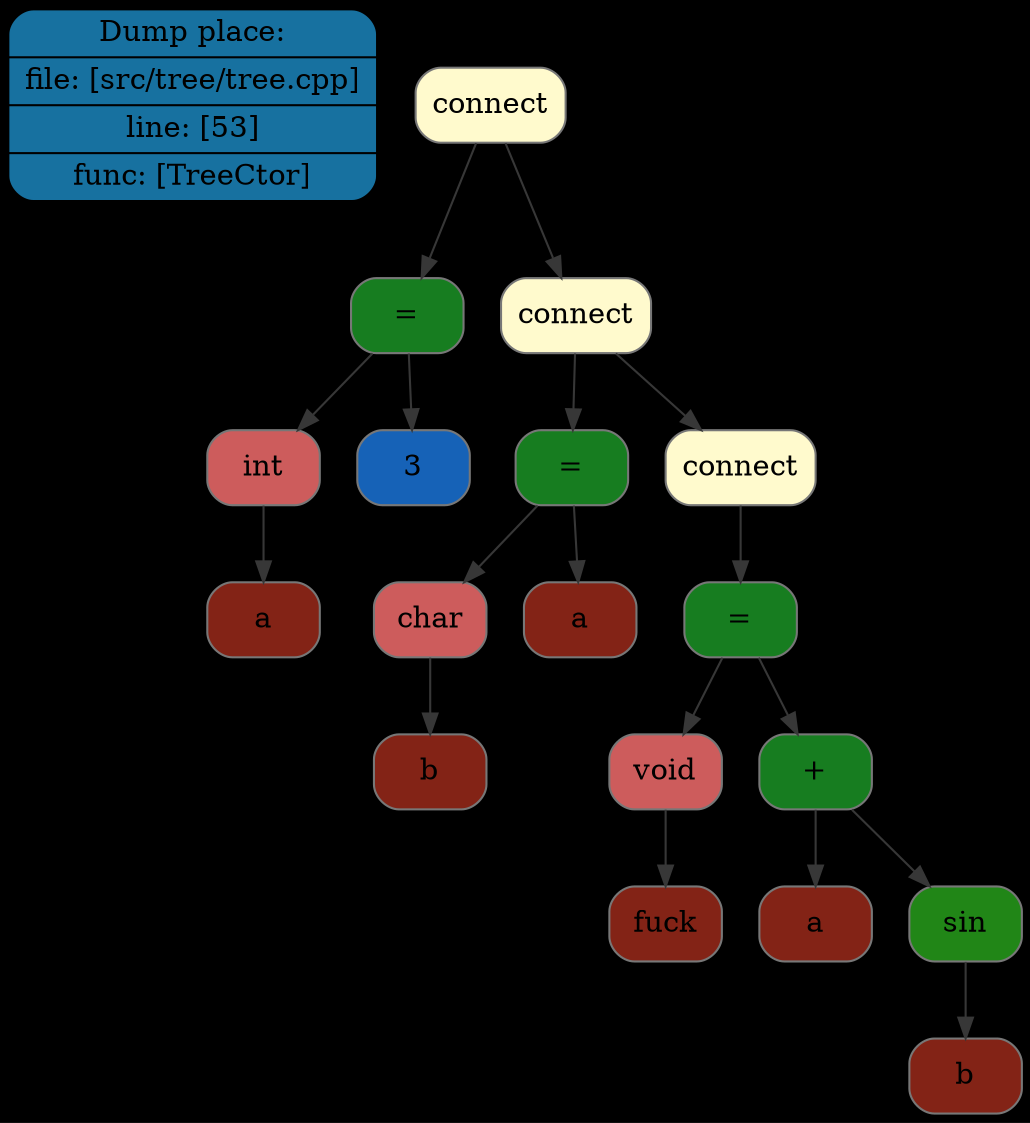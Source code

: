 digraph G{
rankdir=TB
graph [bgcolor="#000000"];
place[shape=Mrecord, style=filled, fillcolor="#1771a0", pos="0,1!",label = " { Dump place: | file: [src/tree/tree.cpp] | line: [53] | func: [TreeCtor] } "color = "#000000"];
node0x5060000006e0[shape=Mrecord, style=filled, fillcolor="#FFFACD"label = "connect", color = "#777777"];
node0x5060000001a0[shape=Mrecord, style=filled, fillcolor="#177d20"label = "=", color = "#777777"];
node0x506000000080[shape=Mrecord, style=filled, fillcolor="#CD5C5C"label = "int", color = "#777777"];
node0x5060000000e0[shape=Mrecord, style=filled, fillcolor="#832316"label = "a", color = "#777777"];
node0x506000000140[shape=Mrecord, style=filled, fillcolor="#1662b7"label = "3", color = "#777777"];
node0x506000000680[shape=Mrecord, style=filled, fillcolor="#FFFACD"label = "connect", color = "#777777"];
node0x506000000320[shape=Mrecord, style=filled, fillcolor="#177d20"label = "=", color = "#777777"];
node0x506000000200[shape=Mrecord, style=filled, fillcolor="#CD5C5C"label = "char", color = "#777777"];
node0x506000000260[shape=Mrecord, style=filled, fillcolor="#832316"label = "b", color = "#777777"];
node0x5060000002c0[shape=Mrecord, style=filled, fillcolor="#832316"label = "a", color = "#777777"];
node0x506000000620[shape=Mrecord, style=filled, fillcolor="#FFFACD"label = "connect", color = "#777777"];
node0x5060000005c0[shape=Mrecord, style=filled, fillcolor="#177d20"label = "=", color = "#777777"];
node0x506000000380[shape=Mrecord, style=filled, fillcolor="#CD5C5C"label = "void", color = "#777777"];
node0x5060000003e0[shape=Mrecord, style=filled, fillcolor="#832316"label = "fuck", color = "#777777"];
node0x506000000560[shape=Mrecord, style=filled, fillcolor="#177d20"label = "+", color = "#777777"];
node0x506000000440[shape=Mrecord, style=filled, fillcolor="#832316"label = "a", color = "#777777"];
node0x506000000500[shape=Mrecord, style=filled, fillcolor="#218617"label = "sin", color = "#777777"];
node0x5060000004a0[shape=Mrecord, style=filled, fillcolor="#832316"label = "b", color = "#777777"];
edge[color="#373737"];
node0x5060000006e0->node0x5060000001a0;
node0x5060000001a0->node0x506000000080;
node0x506000000080->node0x5060000000e0;
node0x5060000001a0->node0x506000000140;
node0x5060000006e0->node0x506000000680;
node0x506000000680->node0x506000000320;
node0x506000000320->node0x506000000200;
node0x506000000200->node0x506000000260;
node0x506000000320->node0x5060000002c0;
node0x506000000680->node0x506000000620;
node0x506000000620->node0x5060000005c0;
node0x5060000005c0->node0x506000000380;
node0x506000000380->node0x5060000003e0;
node0x5060000005c0->node0x506000000560;
node0x506000000560->node0x506000000440;
node0x506000000560->node0x506000000500;
node0x506000000500->node0x5060000004a0;
}
